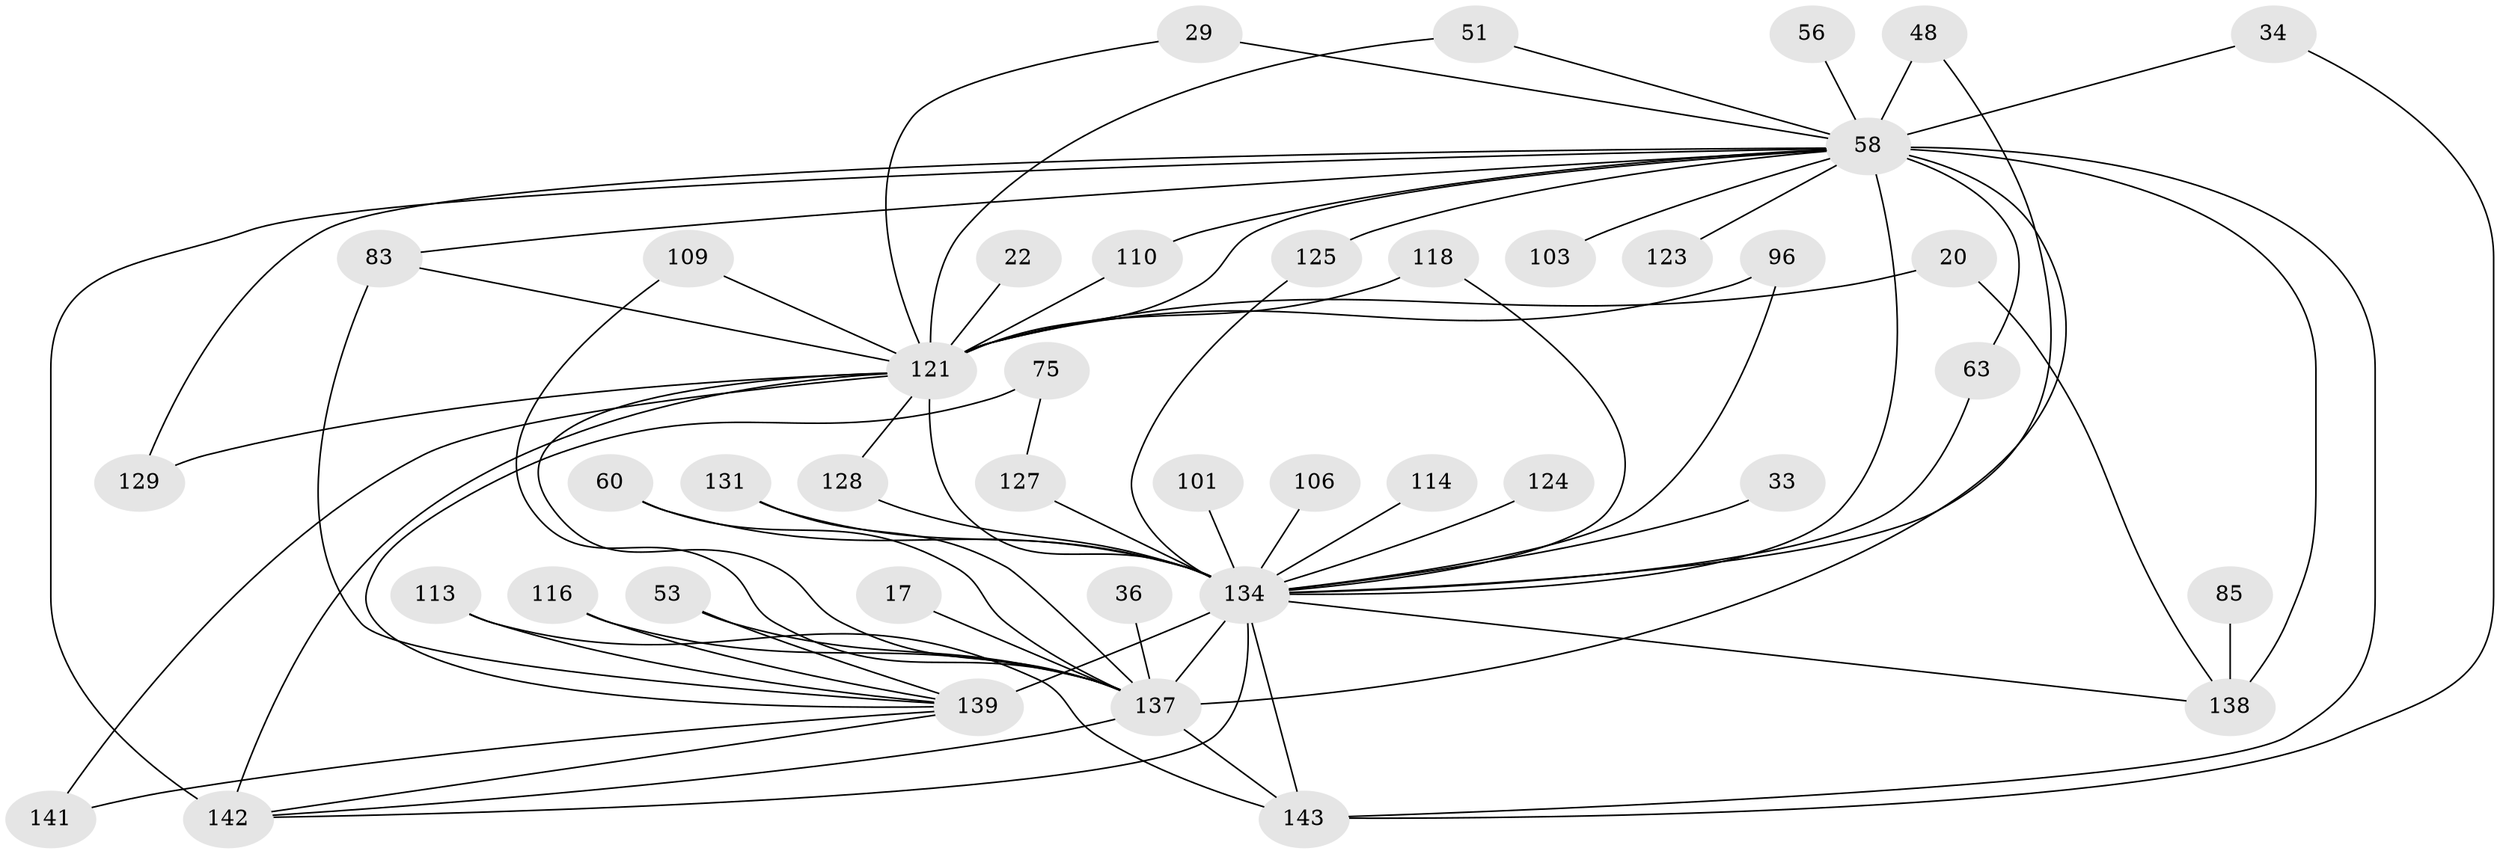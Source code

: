 // original degree distribution, {29: 0.006993006993006993, 15: 0.006993006993006993, 20: 0.006993006993006993, 28: 0.006993006993006993, 35: 0.006993006993006993, 24: 0.013986013986013986, 25: 0.006993006993006993, 22: 0.006993006993006993, 30: 0.006993006993006993, 6: 0.02097902097902098, 4: 0.055944055944055944, 5: 0.06293706293706294, 2: 0.5454545454545454, 3: 0.22377622377622378, 7: 0.013986013986013986, 9: 0.006993006993006993}
// Generated by graph-tools (version 1.1) at 2025/48/03/04/25 21:48:36]
// undirected, 42 vertices, 73 edges
graph export_dot {
graph [start="1"]
  node [color=gray90,style=filled];
  17;
  20;
  22;
  29;
  33;
  34;
  36 [super="+16"];
  48 [super="+27"];
  51;
  53;
  56;
  58 [super="+54"];
  60;
  63;
  75;
  83 [super="+68+52"];
  85;
  96;
  101;
  103;
  106;
  109;
  110;
  113;
  114;
  116;
  118 [super="+115"];
  121 [super="+104+111"];
  123;
  124;
  125 [super="+69"];
  127 [super="+89"];
  128;
  129;
  131 [super="+119"];
  134 [super="+66+65+5+97+7"];
  137 [super="+40+39+28+77+3+102"];
  138 [super="+90+88"];
  139 [super="+122+73+100+91+136+55+132+135"];
  141;
  142 [super="+120+64+92+126"];
  143 [super="+23+21+93+59+76+86+140"];
  17 -- 137 [weight=2];
  20 -- 138;
  20 -- 121;
  22 -- 121 [weight=2];
  29 -- 58;
  29 -- 121;
  33 -- 134 [weight=2];
  34 -- 143;
  34 -- 58;
  36 -- 137 [weight=5];
  48 -- 134;
  48 -- 58 [weight=2];
  51 -- 58;
  51 -- 121;
  53 -- 137;
  53 -- 139;
  56 -- 58;
  58 -- 134 [weight=12];
  58 -- 129;
  58 -- 137 [weight=7];
  58 -- 138 [weight=4];
  58 -- 142 [weight=4];
  58 -- 143 [weight=5];
  58 -- 83;
  58 -- 103 [weight=2];
  58 -- 110;
  58 -- 121 [weight=6];
  58 -- 123;
  58 -- 125 [weight=2];
  58 -- 63;
  60 -- 137;
  60 -- 134;
  63 -- 134;
  75 -- 127;
  75 -- 139;
  83 -- 139 [weight=2];
  83 -- 121;
  85 -- 138 [weight=2];
  96 -- 134;
  96 -- 121;
  101 -- 134 [weight=2];
  106 -- 134 [weight=2];
  109 -- 137;
  109 -- 121;
  110 -- 121;
  113 -- 143;
  113 -- 139;
  114 -- 134 [weight=2];
  116 -- 137;
  116 -- 139;
  118 -- 134;
  118 -- 121;
  121 -- 134 [weight=20];
  121 -- 128;
  121 -- 129;
  121 -- 137 [weight=5];
  121 -- 141;
  121 -- 142 [weight=3];
  124 -- 134 [weight=2];
  125 -- 134;
  127 -- 134 [weight=4];
  128 -- 134;
  131 -- 137;
  131 -- 134 [weight=2];
  134 -- 137 [weight=12];
  134 -- 139 [weight=19];
  134 -- 138 [weight=2];
  134 -- 143 [weight=12];
  134 -- 142 [weight=3];
  137 -- 143 [weight=6];
  137 -- 142;
  139 -- 141;
  139 -- 142;
}
